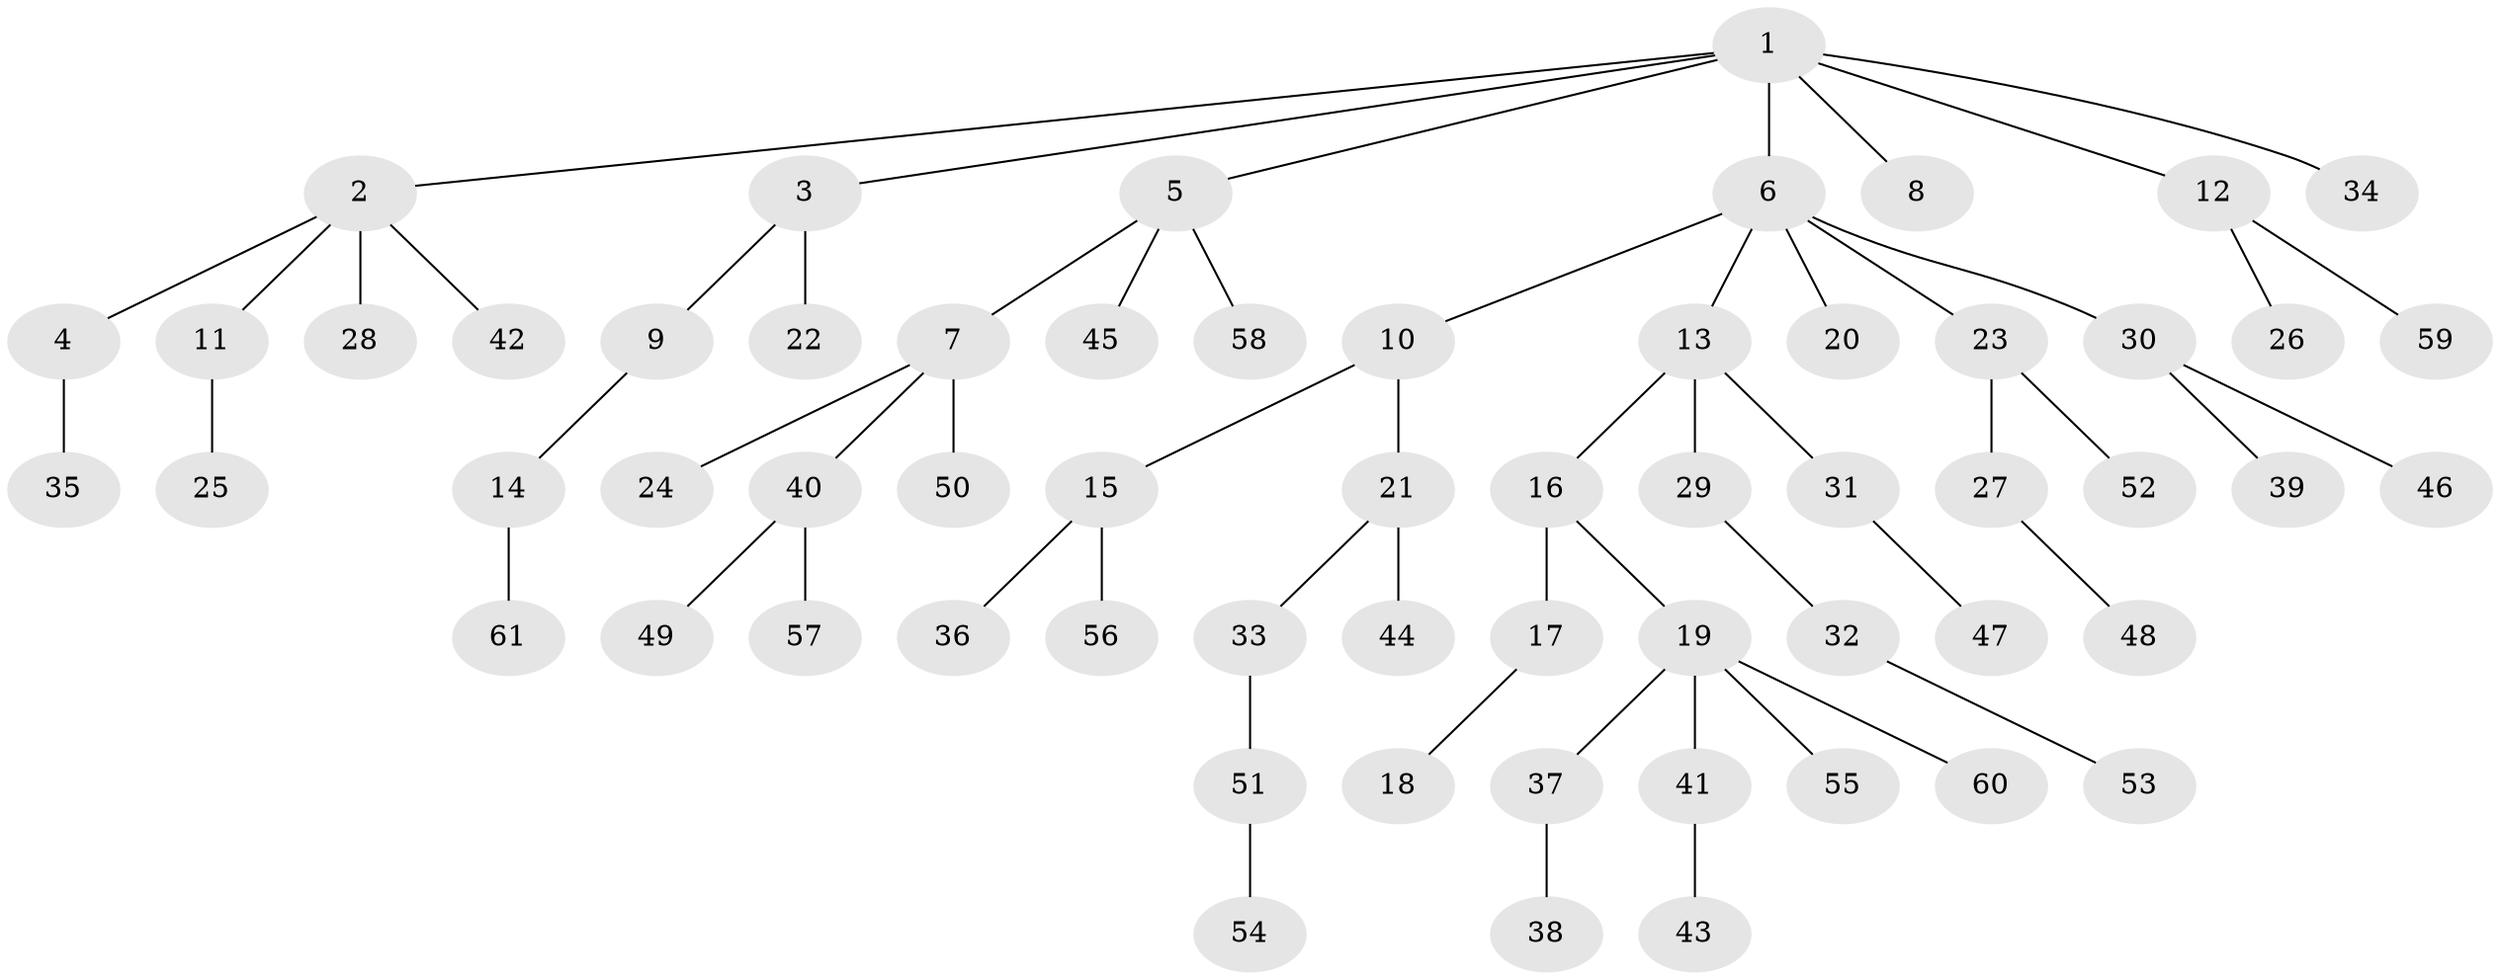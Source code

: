 // Generated by graph-tools (version 1.1) at 2025/50/03/09/25 03:50:24]
// undirected, 61 vertices, 60 edges
graph export_dot {
graph [start="1"]
  node [color=gray90,style=filled];
  1;
  2;
  3;
  4;
  5;
  6;
  7;
  8;
  9;
  10;
  11;
  12;
  13;
  14;
  15;
  16;
  17;
  18;
  19;
  20;
  21;
  22;
  23;
  24;
  25;
  26;
  27;
  28;
  29;
  30;
  31;
  32;
  33;
  34;
  35;
  36;
  37;
  38;
  39;
  40;
  41;
  42;
  43;
  44;
  45;
  46;
  47;
  48;
  49;
  50;
  51;
  52;
  53;
  54;
  55;
  56;
  57;
  58;
  59;
  60;
  61;
  1 -- 2;
  1 -- 3;
  1 -- 5;
  1 -- 6;
  1 -- 8;
  1 -- 12;
  1 -- 34;
  2 -- 4;
  2 -- 11;
  2 -- 28;
  2 -- 42;
  3 -- 9;
  3 -- 22;
  4 -- 35;
  5 -- 7;
  5 -- 45;
  5 -- 58;
  6 -- 10;
  6 -- 13;
  6 -- 20;
  6 -- 23;
  6 -- 30;
  7 -- 24;
  7 -- 40;
  7 -- 50;
  9 -- 14;
  10 -- 15;
  10 -- 21;
  11 -- 25;
  12 -- 26;
  12 -- 59;
  13 -- 16;
  13 -- 29;
  13 -- 31;
  14 -- 61;
  15 -- 36;
  15 -- 56;
  16 -- 17;
  16 -- 19;
  17 -- 18;
  19 -- 37;
  19 -- 41;
  19 -- 55;
  19 -- 60;
  21 -- 33;
  21 -- 44;
  23 -- 27;
  23 -- 52;
  27 -- 48;
  29 -- 32;
  30 -- 39;
  30 -- 46;
  31 -- 47;
  32 -- 53;
  33 -- 51;
  37 -- 38;
  40 -- 49;
  40 -- 57;
  41 -- 43;
  51 -- 54;
}
